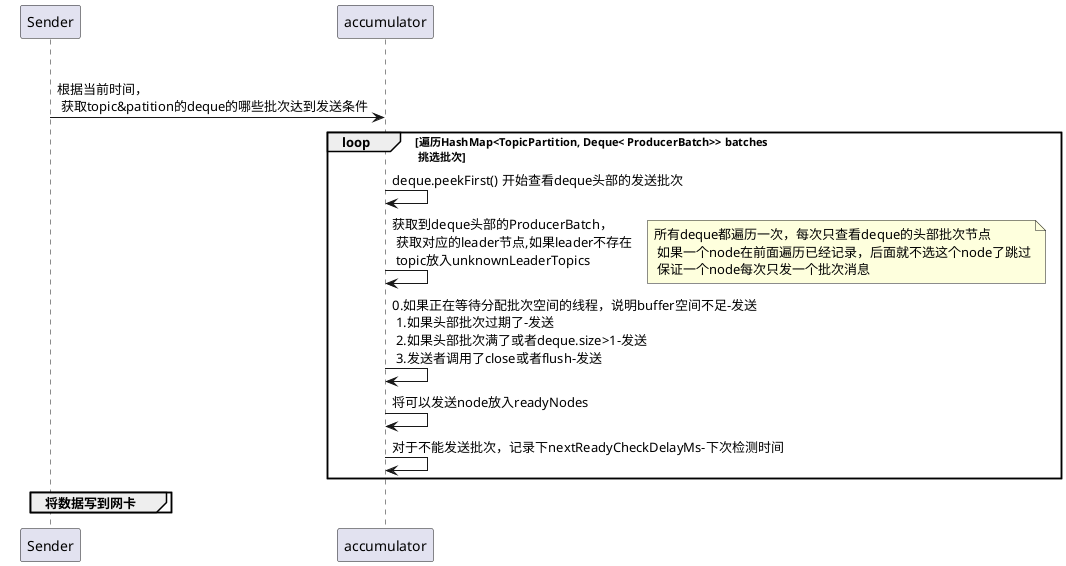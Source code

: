 @startuml
group 先将数据写到channel的send属性上
Sender -> accumulator: 根据当前时间，\n 获取topic&patition的deque的哪些批次达到发送条件
loop 遍历HashMap<TopicPartition, Deque< ProducerBatch>> batches \n 挑选批次
accumulator -> accumulator : deque.peekFirst() 开始查看deque头部的发送批次
accumulator -> accumulator: 获取到deque头部的ProducerBatch，\n 获取对应的leader节点,如果leader不存在 \n topic放入unknownLeaderTopics
note right: 所有deque都遍历一次，每次只查看deque的头部批次节点 \n 如果一个node在前面遍历已经记录，后面就不选这个node了跳过\n 保证一个node每次只发一个批次消息
accumulator -> accumulator:0.如果正在等待分配批次空间的线程，说明buffer空间不足-发送 \n 1.如果头部批次过期了-发送 \n 2.如果头部批次满了或者deque.size>1-发送 \n 3.发送者调用了close或者flush-发送
accumulator -> accumulator:将可以发送node放入readyNodes
accumulator -> accumulator:对于不能发送批次，记录下nextReadyCheckDelayMs-下次检测时间
end

group 将数据写到网卡

end
@enduml